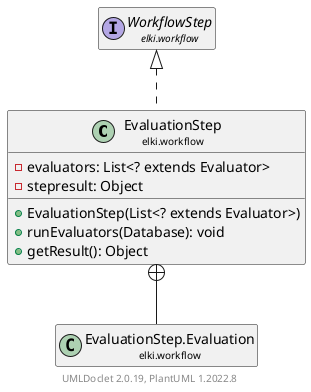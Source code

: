 @startuml
    remove .*\.(Instance|Par|Parameterizer|Factory)$
    set namespaceSeparator none
    hide empty fields
    hide empty methods

    class "<size:14>EvaluationStep\n<size:10>elki.workflow" as elki.workflow.EvaluationStep [[EvaluationStep.html]] {
        -evaluators: List<? extends Evaluator>
        -stepresult: Object
        +EvaluationStep(List<? extends Evaluator>)
        +runEvaluators(Database): void
        +getResult(): Object
    }

    interface "<size:14>WorkflowStep\n<size:10>elki.workflow" as elki.workflow.WorkflowStep [[WorkflowStep.html]]
    class "<size:14>EvaluationStep.Evaluation\n<size:10>elki.workflow" as elki.workflow.EvaluationStep.Evaluation [[EvaluationStep.Evaluation.html]]
    class "<size:14>EvaluationStep.Par\n<size:10>elki.workflow" as elki.workflow.EvaluationStep.Par [[EvaluationStep.Par.html]]

    elki.workflow.WorkflowStep <|.. elki.workflow.EvaluationStep
    elki.workflow.EvaluationStep +-- elki.workflow.EvaluationStep.Evaluation
    elki.workflow.EvaluationStep +-- elki.workflow.EvaluationStep.Par

    center footer UMLDoclet 2.0.19, PlantUML 1.2022.8
@enduml
